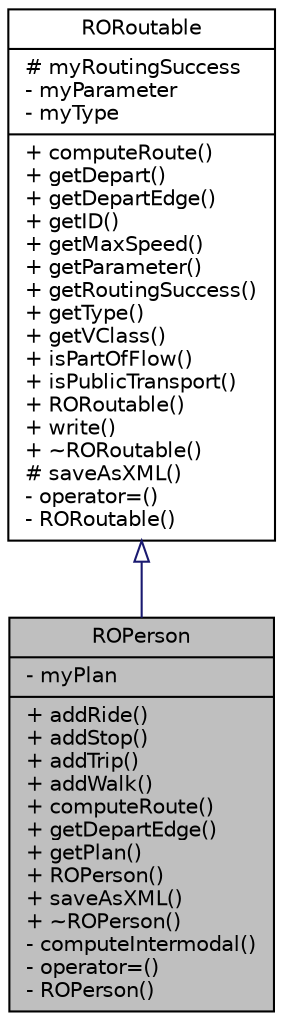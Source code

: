 digraph "ROPerson"
{
  edge [fontname="Helvetica",fontsize="10",labelfontname="Helvetica",labelfontsize="10"];
  node [fontname="Helvetica",fontsize="10",shape=record];
  Node0 [label="{ROPerson\n|- myPlan\l|+ addRide()\l+ addStop()\l+ addTrip()\l+ addWalk()\l+ computeRoute()\l+ getDepartEdge()\l+ getPlan()\l+ ROPerson()\l+ saveAsXML()\l+ ~ROPerson()\l- computeIntermodal()\l- operator=()\l- ROPerson()\l}",height=0.2,width=0.4,color="black", fillcolor="grey75", style="filled", fontcolor="black"];
  Node1 -> Node0 [dir="back",color="midnightblue",fontsize="10",style="solid",arrowtail="onormal",fontname="Helvetica"];
  Node1 [label="{RORoutable\n|# myRoutingSuccess\l- myParameter\l- myType\l|+ computeRoute()\l+ getDepart()\l+ getDepartEdge()\l+ getID()\l+ getMaxSpeed()\l+ getParameter()\l+ getRoutingSuccess()\l+ getType()\l+ getVClass()\l+ isPartOfFlow()\l+ isPublicTransport()\l+ RORoutable()\l+ write()\l+ ~RORoutable()\l# saveAsXML()\l- operator=()\l- RORoutable()\l}",height=0.2,width=0.4,color="black", fillcolor="white", style="filled",URL="$df/d7c/class_r_o_routable.html",tooltip="A routable thing such as a vehicle or person. "];
}
